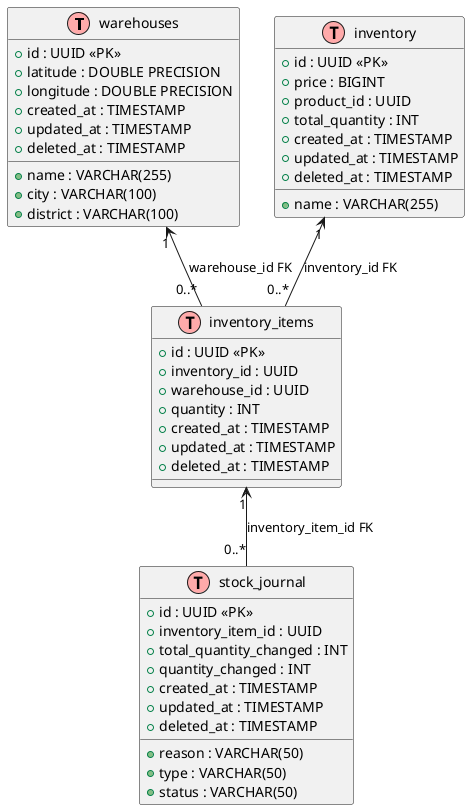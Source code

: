@startuml
!define TABLE(x) class x << (T,#FFAAAA) >>

TABLE(warehouses) {
  + id : UUID <<PK>>
  + name : VARCHAR(255)
  + city : VARCHAR(100)
  + district : VARCHAR(100)
  + latitude : DOUBLE PRECISION
  + longitude : DOUBLE PRECISION
  + created_at : TIMESTAMP
  + updated_at : TIMESTAMP
  + deleted_at : TIMESTAMP
}

TABLE(inventory) {
  + id : UUID <<PK>>
  + name : VARCHAR(255)
  + price : BIGINT
  + product_id : UUID
  + total_quantity : INT
  + created_at : TIMESTAMP
  + updated_at : TIMESTAMP
  + deleted_at : TIMESTAMP
}

TABLE(inventory_items) {
  + id : UUID <<PK>>
  + inventory_id : UUID
  + warehouse_id : UUID
  + quantity : INT
  + created_at : TIMESTAMP
  + updated_at : TIMESTAMP
  + deleted_at : TIMESTAMP
}

TABLE(stock_journal) {
  + id : UUID <<PK>>
  + inventory_item_id : UUID
  + total_quantity_changed : INT
  + quantity_changed : INT
  + reason : VARCHAR(50)
  + type : VARCHAR(50)
  + status : VARCHAR(50)
  + created_at : TIMESTAMP
  + updated_at : TIMESTAMP
  + deleted_at : TIMESTAMP
}

' Define relationships (Foreign Key associations)
inventory "1" <-- "0..*" inventory_items : inventory_id FK
warehouses "1" <-- "0..*" inventory_items : warehouse_id FK
inventory_items "1" <-- "0..*" stock_journal : inventory_item_id FK

@enduml
